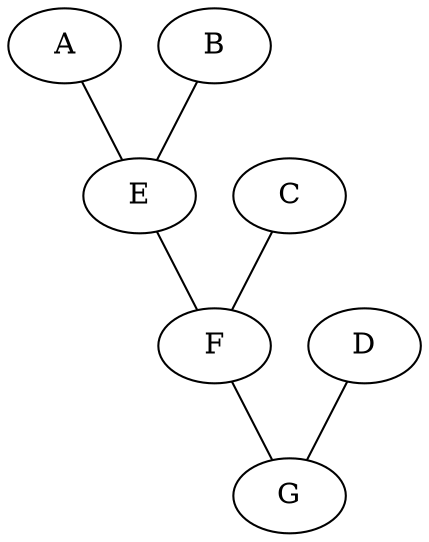 strict graph "" {
A [type=Cabinet];
B [type=Pot];
C [type=Pot];
D [type=Pot];
E [type=Chamber];
F [type=Chamber];
G [type=Chamber];
A -- E  [length=50, material=verge];
B -- E  [length=20, material=verge];
C -- F  [length=50, material=road];
D -- G  [length=100, material=road];
E -- F  [length=100, material=road];
F -- G  [length=100, material=verge];
}
